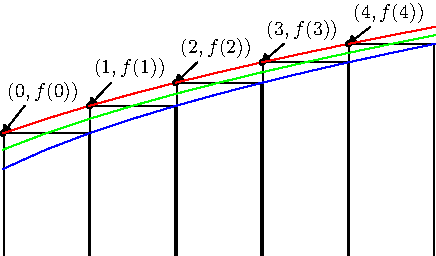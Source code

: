 import graph;
import math;

real xmin=0;
real xmax=10;

real ymin= 0;
real ymax= 10;

unitsize(6*2.54cm/(xmax-xmin));
defaultpen(fontsize(10pt));

int n=5;

real f(real x) { return sqrt(x+2); }

real eps =0.01;
void box(int k) {
  string label="$(" + string(k) + ",f(" + string(k) + "))$";
  dot((k,f(k)));
  label(label, (k,f(k+1)),NE);
  draw((k,f(k)) .. (k+0.25,f(k+1)),BeginArcArrow);
  draw((k+eps,0) -- (k+eps,f(k)) -- (k+1-eps,f(k)) -- (k+1-eps,0), black);
  draw((k,f(k)) .. (k+0.5,f(k+0.5)) .. (k+1,f(k+1)), red);
  draw((k,f(k-1)) .. (k+0.5,f(k-0.5)) .. (k+1,f(k)), blue);
  draw((k,f(k-0.5)) .. (k+0.5,f(k)) .. (k+1,f(k+0.5)), green);  
}

for (int k=0; k<n; ++k) {
  box(k);
}

write("ok");
